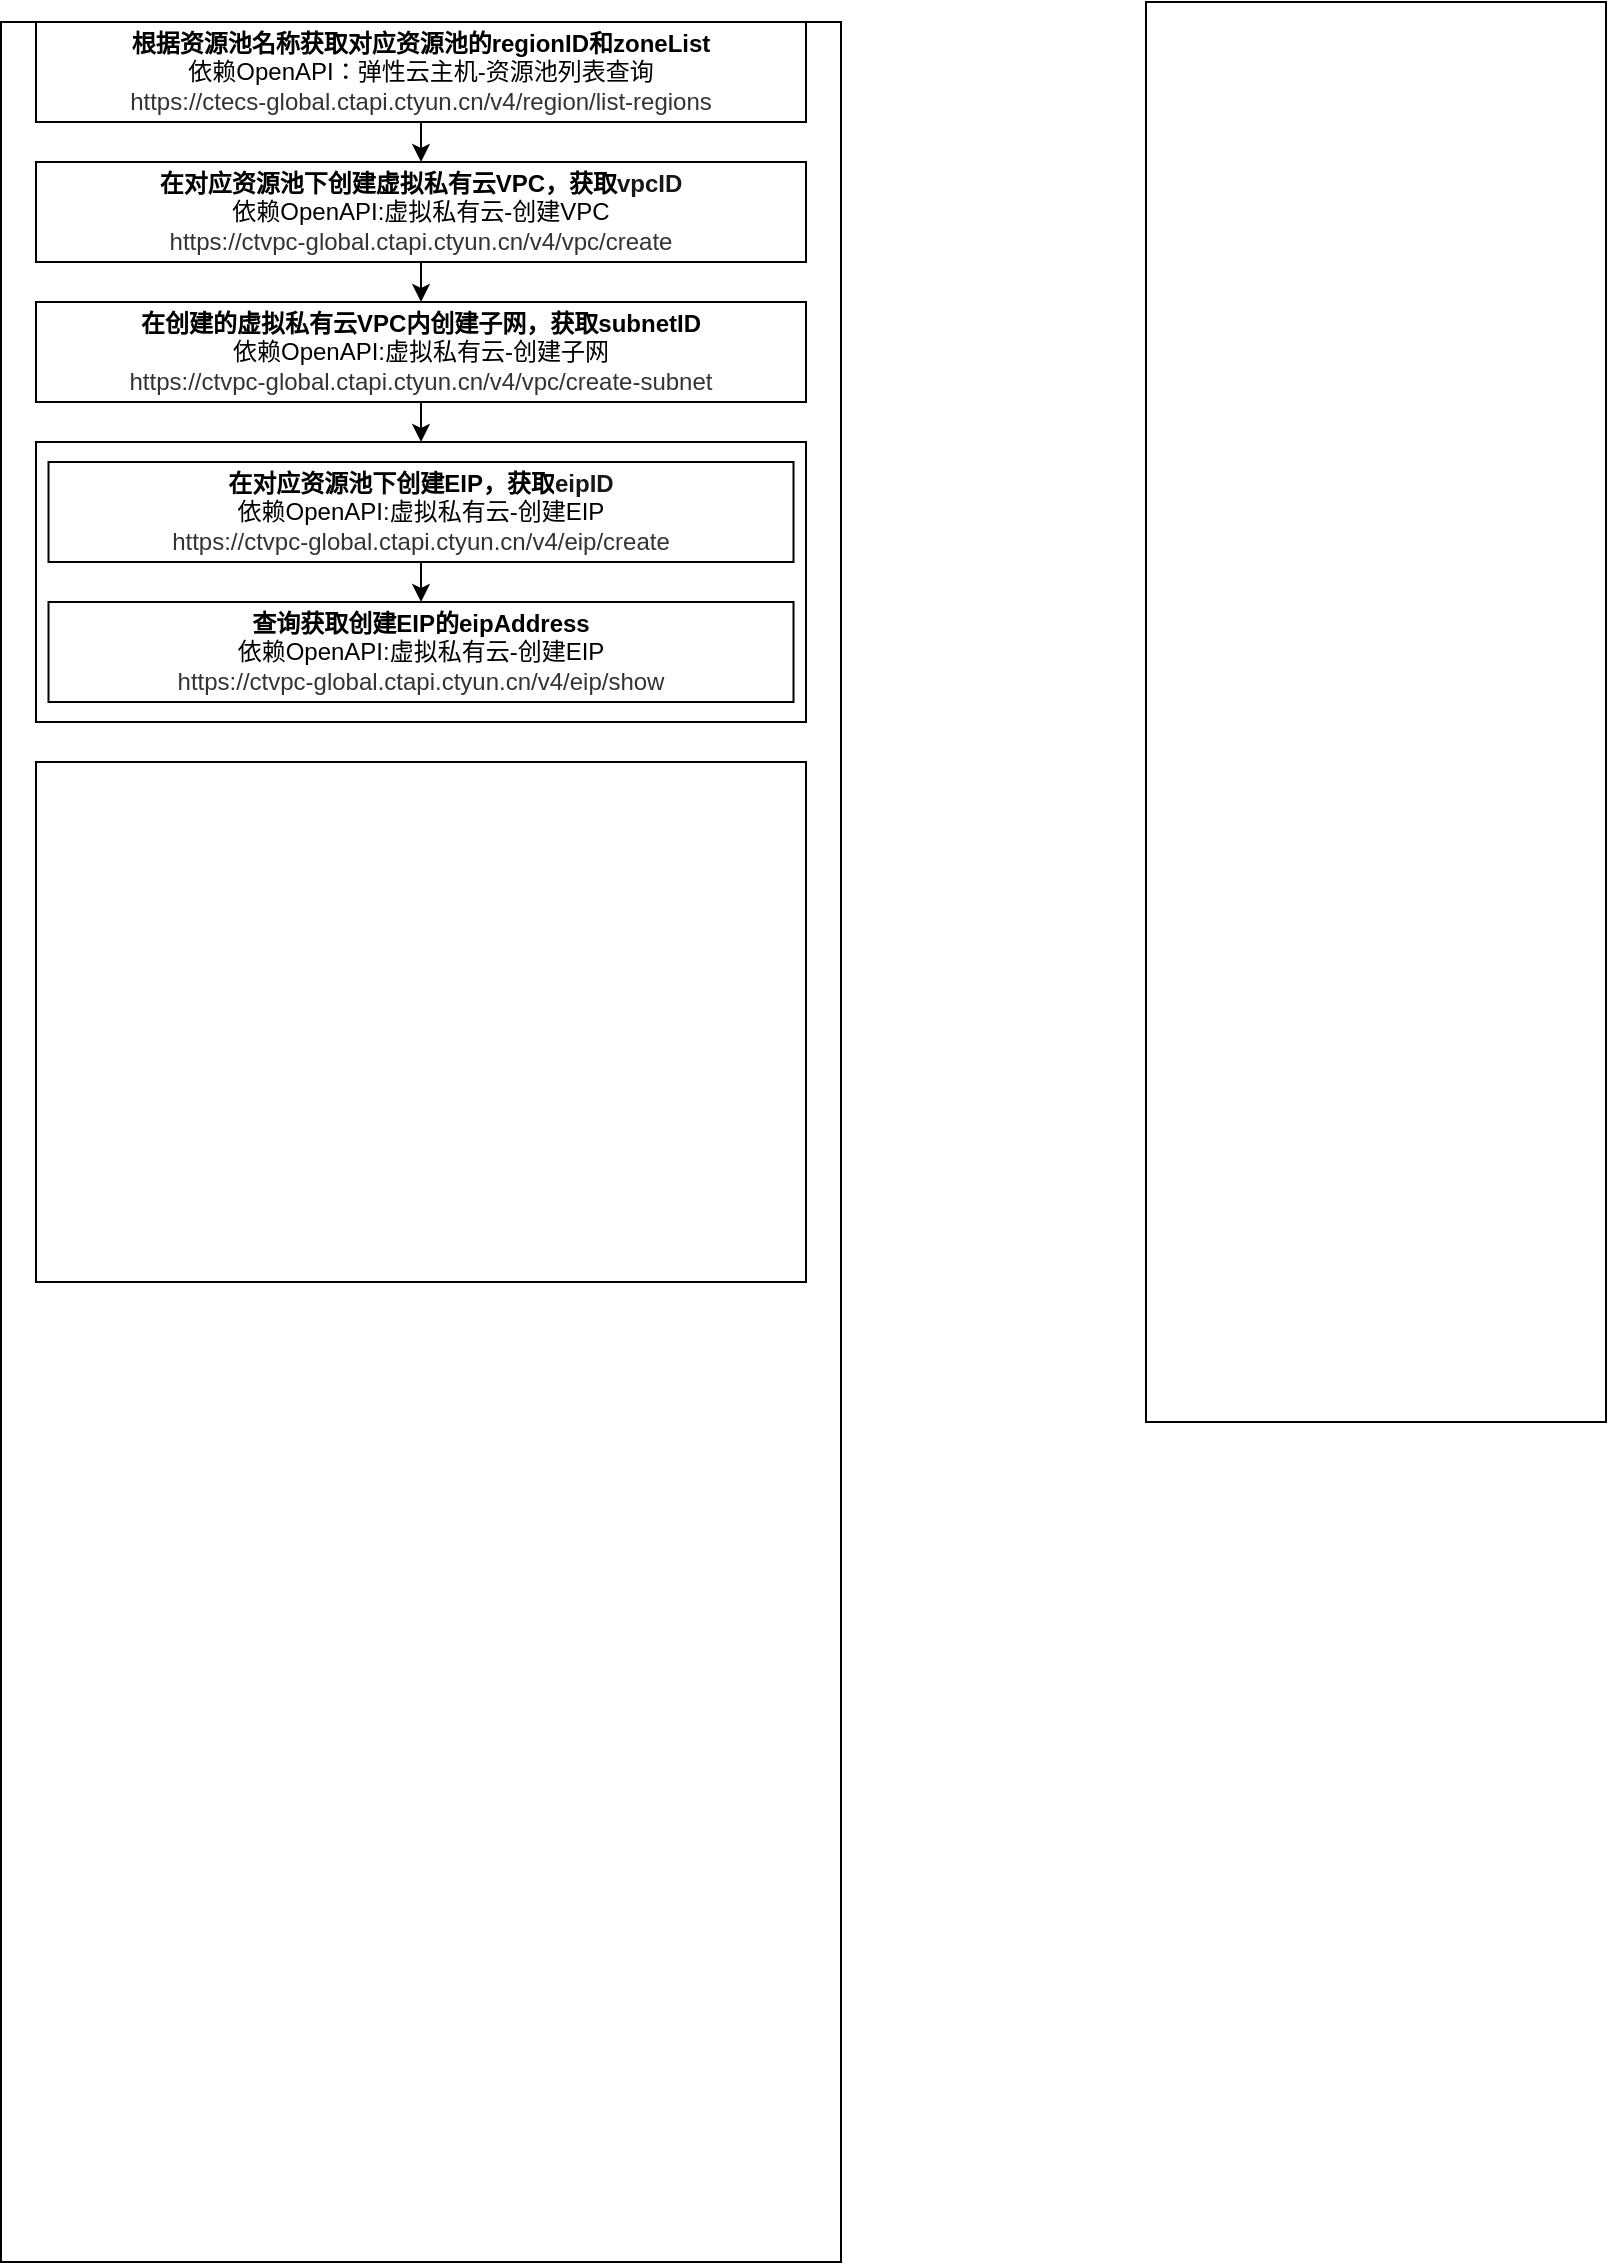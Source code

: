 <mxfile version="24.7.7">
  <diagram name="第 1 页" id="8-FC0ekU5G2PwA24ZTK7">
    <mxGraphModel dx="1050" dy="557" grid="1" gridSize="10" guides="1" tooltips="1" connect="1" arrows="1" fold="1" page="1" pageScale="1" pageWidth="1920" pageHeight="1200" math="0" shadow="0">
      <root>
        <mxCell id="0" />
        <mxCell id="1" parent="0" />
        <mxCell id="kfRrEzEhlHXIg2XS9ukm-1" value="" style="rounded=0;whiteSpace=wrap;html=1;" vertex="1" parent="1">
          <mxGeometry x="7.5" y="40" width="420" height="1120" as="geometry" />
        </mxCell>
        <mxCell id="kfRrEzEhlHXIg2XS9ukm-4" value="" style="rounded=0;whiteSpace=wrap;html=1;" vertex="1" parent="1">
          <mxGeometry x="580" y="30" width="230" height="710" as="geometry" />
        </mxCell>
        <mxCell id="kfRrEzEhlHXIg2XS9ukm-17" style="edgeStyle=orthogonalEdgeStyle;rounded=0;orthogonalLoop=1;jettySize=auto;html=1;exitX=0.5;exitY=1;exitDx=0;exitDy=0;entryX=0.5;entryY=0;entryDx=0;entryDy=0;" edge="1" parent="1" source="kfRrEzEhlHXIg2XS9ukm-5" target="kfRrEzEhlHXIg2XS9ukm-6">
          <mxGeometry relative="1" as="geometry" />
        </mxCell>
        <mxCell id="kfRrEzEhlHXIg2XS9ukm-5" value="&lt;div&gt;&lt;b style=&quot;&quot;&gt;&lt;font style=&quot;font-size: 12px;&quot;&gt;&lt;br&gt;&lt;/font&gt;&lt;/b&gt;&lt;/div&gt;&lt;b style=&quot;&quot;&gt;&lt;font style=&quot;font-size: 12px;&quot;&gt;根据资源池名称获取对应资源池的regionID和zoneList&lt;/font&gt;&lt;/b&gt;&lt;div style=&quot;&quot;&gt;&lt;font style=&quot;font-size: 12px;&quot;&gt;依赖OpenAPI：弹性云主机-资源池列表查询&lt;/font&gt;&lt;/div&gt;&lt;div style=&quot;&quot;&gt;&lt;font style=&quot;font-size: 12px;&quot;&gt;&lt;span style=&quot;background-color: rgb(255, 255, 255); color: rgb(51, 51, 51); font-family: &amp;quot;microsoft yahei&amp;quot;, helvetia, &amp;quot;pingfang sc&amp;quot;, Arial, Tahoma; text-align: left;&quot;&gt;https://ctecs-global.ctapi.ctyun.cn/v4/region/list-regions&lt;/span&gt;&lt;/font&gt;&lt;/div&gt;&lt;div&gt;&lt;span style=&quot;background-color: initial; color: rgba(0, 0, 0, 0); font-family: monospace; font-size: 0px; text-align: start; text-wrap-mode: nowrap;&quot;&gt;%3CmxGraphModel%3E%3Croot%3E%3CmxCell%20id%3D%220%22%2F%3E%3CmxCell%20id%3D%221%22%20parent%3D%220%22%2F%3E%3CmxCell%20id%3D%222%22%20value%3D%22%E6%9F%A5%E8%AF%A2%E5%AF%B9%E5%BA%94%E8%B5%84%E6%BA%90%E6%B1%A0%E4%B8%8B%E4%BA%91%E4%B8%BB%E6%9C%BA%E8%A7%84%E6%A0%BC%E8%B5%84%E6%BA%90%22%20style%3D%22rounded%3D0%3BwhiteSpace%3Dwrap%3Bhtml%3D1%3B%22%20vertex%3D%221%22%20parent%3D%221%22%3E%3CmxGeometry%20x%3D%2232.5%22%20y%3D%22370%22%20width%3D%22185%22%20height%3D%2240%22%20as%3D%22geometry%22%2F%3E%3C%2FmxCell%3E%3C%2Froot%3E%3C%2FmxGraphModel%3E&lt;/span&gt;&lt;/div&gt;" style="rounded=0;whiteSpace=wrap;html=1;" vertex="1" parent="1">
          <mxGeometry x="25" y="40" width="385" height="50" as="geometry" />
        </mxCell>
        <mxCell id="kfRrEzEhlHXIg2XS9ukm-19" style="edgeStyle=orthogonalEdgeStyle;rounded=0;orthogonalLoop=1;jettySize=auto;html=1;exitX=0.5;exitY=1;exitDx=0;exitDy=0;entryX=0.5;entryY=0;entryDx=0;entryDy=0;" edge="1" parent="1" source="kfRrEzEhlHXIg2XS9ukm-6" target="kfRrEzEhlHXIg2XS9ukm-18">
          <mxGeometry relative="1" as="geometry" />
        </mxCell>
        <mxCell id="kfRrEzEhlHXIg2XS9ukm-6" value="&lt;b&gt;在对应资源池下创建虚拟私有云VPC，获取&lt;span style=&quot;color: rgb(24, 24, 24); font-family: &amp;quot;microsoft yahei&amp;quot;, helvetia, &amp;quot;pingfang sc&amp;quot;, Arial, Tahoma; text-align: start; background-color: rgb(255, 255, 255);&quot;&gt;vpcID&lt;/span&gt;&lt;/b&gt;&lt;div&gt;依赖OpenAPI:虚拟私有云-创建VPC&lt;/div&gt;&lt;div&gt;&lt;span style=&quot;color: rgb(51, 51, 51); font-family: &amp;quot;microsoft yahei&amp;quot;, helvetia, &amp;quot;pingfang sc&amp;quot;, Arial, Tahoma; text-align: left; background-color: rgb(255, 255, 255);&quot;&gt;https://ctvpc-global.ctapi.ctyun.cn/v4/vpc/create&lt;/span&gt;&lt;/div&gt;" style="rounded=0;whiteSpace=wrap;html=1;" vertex="1" parent="1">
          <mxGeometry x="25" y="110" width="385" height="50" as="geometry" />
        </mxCell>
        <mxCell id="kfRrEzEhlHXIg2XS9ukm-22" style="edgeStyle=orthogonalEdgeStyle;rounded=0;orthogonalLoop=1;jettySize=auto;html=1;exitX=0.5;exitY=1;exitDx=0;exitDy=0;entryX=0.5;entryY=0;entryDx=0;entryDy=0;" edge="1" parent="1" source="kfRrEzEhlHXIg2XS9ukm-18" target="kfRrEzEhlHXIg2XS9ukm-20">
          <mxGeometry relative="1" as="geometry" />
        </mxCell>
        <mxCell id="kfRrEzEhlHXIg2XS9ukm-18" value="&lt;b&gt;在创建的虚拟私有云VPC内创建子网，获取subnetID&lt;/b&gt;&lt;br&gt;&lt;div&gt;依赖OpenAPI:虚拟私有云-创建子网&lt;/div&gt;&lt;div&gt;&lt;span style=&quot;color: rgb(51, 51, 51); font-family: &amp;quot;microsoft yahei&amp;quot;, helvetia, &amp;quot;pingfang sc&amp;quot;, Arial, Tahoma; text-align: left; background-color: rgb(255, 255, 255);&quot;&gt;https://ctvpc-global.ctapi.ctyun.cn&lt;/span&gt;&lt;span style=&quot;background-color: rgb(255, 255, 255); color: rgb(51, 51, 51); font-family: &amp;quot;microsoft yahei&amp;quot;, helvetia, &amp;quot;pingfang sc&amp;quot;, Arial, Tahoma; text-align: start;&quot;&gt;/v4/vpc/create-subnet&lt;/span&gt;&lt;/div&gt;" style="rounded=0;whiteSpace=wrap;html=1;" vertex="1" parent="1">
          <mxGeometry x="25" y="180" width="385" height="50" as="geometry" />
        </mxCell>
        <mxCell id="kfRrEzEhlHXIg2XS9ukm-20" value="" style="rounded=0;whiteSpace=wrap;html=1;" vertex="1" parent="1">
          <mxGeometry x="25" y="250" width="385" height="140" as="geometry" />
        </mxCell>
        <mxCell id="kfRrEzEhlHXIg2XS9ukm-29" style="edgeStyle=orthogonalEdgeStyle;rounded=0;orthogonalLoop=1;jettySize=auto;html=1;exitX=0.5;exitY=1;exitDx=0;exitDy=0;entryX=0.5;entryY=0;entryDx=0;entryDy=0;" edge="1" parent="1" source="kfRrEzEhlHXIg2XS9ukm-24" target="kfRrEzEhlHXIg2XS9ukm-25">
          <mxGeometry relative="1" as="geometry" />
        </mxCell>
        <mxCell id="kfRrEzEhlHXIg2XS9ukm-24" value="&lt;b&gt;在对应资源池下创建EIP，获取&lt;/b&gt;&lt;span style=&quot;color: rgb(24, 24, 24); font-family: &amp;quot;microsoft yahei&amp;quot;, helvetia, &amp;quot;pingfang sc&amp;quot;, Arial, Tahoma; text-align: start; background-color: rgb(255, 255, 255);&quot;&gt;&lt;b&gt;eipID&lt;/b&gt;&lt;/span&gt;&lt;br&gt;&lt;div&gt;依赖OpenAPI:虚拟私有云-创建EIP&lt;/div&gt;&lt;div style=&quot;&quot;&gt;&lt;span style=&quot;color: rgb(51, 51, 51); font-family: &amp;quot;microsoft yahei&amp;quot;, helvetia, &amp;quot;pingfang sc&amp;quot;, Arial, Tahoma; text-align: left; background-color: rgb(255, 255, 255);&quot;&gt;https://ctvpc-global.ctapi.ctyun.cn&lt;/span&gt;&lt;span style=&quot;background-color: rgb(255, 255, 255); color: rgb(51, 51, 51); font-family: &amp;quot;microsoft yahei&amp;quot;, helvetia, &amp;quot;pingfang sc&amp;quot;, Arial, Tahoma; text-align: start;&quot;&gt;/&lt;/span&gt;&lt;span style=&quot;background-color: rgb(255, 255, 255); color: rgb(51, 51, 51); font-family: &amp;quot;microsoft yahei&amp;quot;, helvetia, &amp;quot;pingfang sc&amp;quot;, Arial, Tahoma; text-align: start;&quot;&gt;v4/eip/create&lt;/span&gt;&lt;/div&gt;" style="rounded=0;whiteSpace=wrap;html=1;" vertex="1" parent="1">
          <mxGeometry x="31.25" y="260" width="372.5" height="50" as="geometry" />
        </mxCell>
        <mxCell id="kfRrEzEhlHXIg2XS9ukm-25" value="&lt;b&gt;查询获取创建EIP的eipAddress&lt;/b&gt;&lt;br&gt;&lt;div&gt;依赖OpenAPI:虚拟私有云-创建EIP&lt;/div&gt;&lt;div style=&quot;&quot;&gt;&lt;span style=&quot;color: rgb(51, 51, 51); font-family: &amp;quot;microsoft yahei&amp;quot;, helvetia, &amp;quot;pingfang sc&amp;quot;, Arial, Tahoma; text-align: left; background-color: rgb(255, 255, 255);&quot;&gt;https://ctvpc-global.ctapi.ctyun.cn/v4/eip/show&lt;/span&gt;&lt;span style=&quot;color: rgba(0, 0, 0, 0); font-family: monospace; font-size: 0px; text-align: start; text-wrap-mode: nowrap; background-color: initial;&quot;&gt;%3CmxGraphModel%3E%3Croot%3E%3CmxCell%20id%3D%220%22%2F%3E%3CmxCell%20id%3D%221%22%20parent%3D%220%22%2F%3E%3CmxCell%20id%3D%222%22%20value%3D%22%26lt%3Bb%26gt%3B%E5%9C%A8%E5%AF%B9%E5%BA%94%E8%B5%84%E6%BA%90%E6%B1%A0%E4%B8%8B%E5%88%9B%E5%BB%BAEIP%EF%BC%8C%E8%8E%B7%E5%8F%96%26lt%3B%2Fb%26gt%3B%26lt%3Bspan%20style%3D%26quot%3Bcolor%3A%20rgb(24%2C%2024%2C%2024)%3B%20font-family%3A%20%26amp%3Bquot%3Bmicrosoft%20yahei%26amp%3Bquot%3B%2C%20helvetia%2C%20%26amp%3Bquot%3Bpingfang%20sc%26amp%3Bquot%3B%2C%20Arial%2C%20Tahoma%3B%20text-align%3A%20start%3B%20background-color%3A%20rgb(255%2C%20255%2C%20255)%3B%26quot%3B%26gt%3B%26lt%3Bb%26gt%3BeipID%26lt%3B%2Fb%26gt%3B%26lt%3B%2Fspan%26gt%3B%26lt%3Bbr%26gt%3B%26lt%3Bdiv%26gt%3B%E4%BE%9D%E8%B5%96OpenAPI%3A%E8%99%9A%E6%8B%9F%E7%A7%81%E6%9C%89%E4%BA%91-%E5%88%9B%E5%BB%BAEIP%26lt%3B%2Fdiv%26gt%3B%26lt%3Bdiv%20style%3D%26quot%3B%26quot%3B%26gt%3B%26lt%3Bspan%20style%3D%26quot%3Bcolor%3A%20rgb(51%2C%2051%2C%2051)%3B%20font-family%3A%20%26amp%3Bquot%3Bmicrosoft%20yahei%26amp%3Bquot%3B%2C%20helvetia%2C%20%26amp%3Bquot%3Bpingfang%20sc%26amp%3Bquot%3B%2C%20Arial%2C%20Tahoma%3B%20text-align%3A%20left%3B%20background-color%3A%20rgb(255%2C%20255%2C%20255)%3B%26quot%3B%26gt%3Bhttps%3A%2F%2Fctvpc-global.ctapi.ctyun.cn%26lt%3B%2Fspan%26gt%3B%26lt%3Bspan%20style%3D%26quot%3Bbackground-color%3A%20rgb(255%2C%20255%2C%20255)%3B%20color%3A%20rgb(51%2C%2051%2C%2051)%3B%20font-family%3A%20%26amp%3Bquot%3Bmicrosoft%20yahei%26amp%3Bquot%3B%2C%20helvetia%2C%20%26amp%3Bquot%3Bpingfang%20sc%26amp%3Bquot%3B%2C%20Arial%2C%20Tahoma%3B%20text-align%3A%20start%3B%26quot%3B%26gt%3B%2F%26lt%3B%2Fspan%26gt%3B%26lt%3Bspan%20style%3D%26quot%3Bbackground-color%3A%20rgb(255%2C%20255%2C%20255)%3B%20color%3A%20rgb(51%2C%2051%2C%2051)%3B%20font-family%3A%20%26amp%3Bquot%3Bmicrosoft%20yahei%26amp%3Bquot%3B%2C%20helvetia%2C%20%26amp%3Bquot%3Bpingfang%20sc%26amp%3Bquot%3B%2C%20Arial%2C%20Tahoma%3B%20text-align%3A%20start%3B%26quot%3B%26gt%3Bv4%2Feip%2Fcreate%26lt%3B%2Fspan%26gt%3B%26lt%3B%2Fdiv%26gt%3B%22%20style%3D%22rounded%3D0%3BwhiteSpace%3Dwrap%3Bhtml%3D1%3B%22%20vertex%3D%221%22%20parent%3D%221%22%3E%3CmxGeometry%20x%3D%2231.25%22%20y%3D%22260%22%20width%3D%22372.5%22%20height%3D%2250%22%20as%3D%22geometry%22%2F%3E%3C%2FmxCell%3E%3C%2Froot%3E%3C%2FmxGraphModel%3E&lt;/span&gt;&lt;span style=&quot;background-color: initial; color: rgba(0, 0, 0, 0); font-family: monospace; font-size: 0px; text-align: start; text-wrap-mode: nowrap;&quot;&gt;%3CmxGraphModel%3E%3Croot%3E%3CmxCell%20id%3D%220%22%2F%3E%3CmxCell%20id%3D%221%22%20parent%3D%220%22%2F%3E%3CmxCell%20id%3D%222%22%20value%3D%22%26lt%3Bb%26gt%3B%E5%9C%A8%E5%AF%B9%E5%BA%94%E8%B5%84%E6%BA%90%E6%B1%A0%E4%B8%8B%E5%88%9B%E5%BB%BAEIP%EF%BC%8C%E8%8E%B7%E5%8F%96%26lt%3B%2Fb%26gt%3B%26lt%3Bspan%20style%3D%26quot%3Bcolor%3A%20rgb(24%2C%2024%2C%2024)%3B%20font-family%3A%20%26amp%3Bquot%3Bmicrosoft%20yahei%26amp%3Bquot%3B%2C%20helvetia%2C%20%26amp%3Bquot%3Bpingfang%20sc%26amp%3Bquot%3B%2C%20Arial%2C%20Tahoma%3B%20text-align%3A%20start%3B%20background-color%3A%20rgb(255%2C%20255%2C%20255)%3B%26quot%3B%26gt%3B%26lt%3Bb%26gt%3BeipID%26lt%3B%2Fb%26gt%3B%26lt%3B%2Fspan%26gt%3B%26lt%3Bbr%26gt%3B%26lt%3Bdiv%26gt%3B%E4%BE%9D%E8%B5%96OpenAPI%3A%E8%99%9A%E6%8B%9F%E7%A7%81%E6%9C%89%E4%BA%91-%E5%88%9B%E5%BB%BAEIP%26lt%3B%2Fdiv%26gt%3B%26lt%3Bdiv%20style%3D%26quot%3B%26quot%3B%26gt%3B%26lt%3Bspan%20style%3D%26quot%3Bcolor%3A%20rgb(51%2C%2051%2C%2051)%3B%20font-family%3A%20%26amp%3Bquot%3Bmicrosoft%20yahei%26amp%3Bquot%3B%2C%20helvetia%2C%20%26amp%3Bquot%3Bpingfang%20sc%26amp%3Bquot%3B%2C%20Arial%2C%20Tahoma%3B%20text-align%3A%20left%3B%20background-color%3A%20rgb(255%2C%20255%2C%20255)%3B%26quot%3B%26gt%3Bhttps%3A%2F%2Fctvpc-global.ctapi.ctyun.cn%26lt%3B%2Fspan%26gt%3B%26lt%3Bspan%20style%3D%26quot%3Bbackground-color%3A%20rgb(255%2C%20255%2C%20255)%3B%20color%3A%20rgb(51%2C%2051%2C%2051)%3B%20font-family%3A%20%26amp%3Bquot%3Bmicrosoft%20yahei%26amp%3Bquot%3B%2C%20helvetia%2C%20%26amp%3Bquot%3Bpingfang%20sc%26amp%3Bquot%3B%2C%20Arial%2C%20Tahoma%3B%20text-align%3A%20start%3B%26quot%3B%26gt%3B%2F%26lt%3B%2Fspan%26gt%3B%26lt%3Bspan%20style%3D%26quot%3Bbackground-color%3A%20rgb(255%2C%20255%2C%20255)%3B%20color%3A%20rgb(51%2C%2051%2C%2051)%3B%20font-family%3A%20%26amp%3Bquot%3Bmicrosoft%20yahei%26amp%3Bquot%3B%2C%20helvetia%2C%20%26amp%3Bquot%3Bpingfang%20sc%26amp%3Bquot%3B%2C%20Arial%2C%20Tahoma%3B%20text-align%3A%20start%3B%26quot%3B%26gt%3Bv4%2Feip%2Fcreate%26lt%3B%2Fspan%26gt%3B%26lt%3B%2Fdiv%26gt%3B%22%20style%3D%22rounded%3D0%3BwhiteSpace%3Dwrap%3Bhtml%3D1%3B%22%20vertex%3D%221%22%20parent%3D%221%22%3E%3CmxGeometry%20x%3D%2231.25%22%20y%3D%22260%22%20width%3D%22372.5%22%20height%3D%2250%22%20as%3D%22geometry%22%2F%3E%3C%2FmxCell%3E%3C%2Froot%3E%3C%2FmxGraphModel%3E&lt;/span&gt;&lt;/div&gt;" style="rounded=0;whiteSpace=wrap;html=1;" vertex="1" parent="1">
          <mxGeometry x="31.25" y="330" width="372.5" height="50" as="geometry" />
        </mxCell>
        <mxCell id="kfRrEzEhlHXIg2XS9ukm-31" value="" style="rounded=0;whiteSpace=wrap;html=1;" vertex="1" parent="1">
          <mxGeometry x="25" y="410" width="385" height="260" as="geometry" />
        </mxCell>
      </root>
    </mxGraphModel>
  </diagram>
</mxfile>
